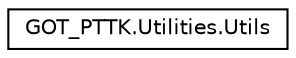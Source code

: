 digraph "Graficzna hierarchia klas"
{
 // INTERACTIVE_SVG=YES
  edge [fontname="Helvetica",fontsize="10",labelfontname="Helvetica",labelfontsize="10"];
  node [fontname="Helvetica",fontsize="10",shape=record];
  rankdir="LR";
  Node0 [label="GOT_PTTK.Utilities.Utils",height=0.2,width=0.4,color="black", fillcolor="white", style="filled",URL="$class_g_o_t___p_t_t_k_1_1_utilities_1_1_utils.html",tooltip="Statyczna klasa odpowiedzialna za przechowywanie ścieżek do bazy i danych zalogowanych użytkowników ..."];
}

